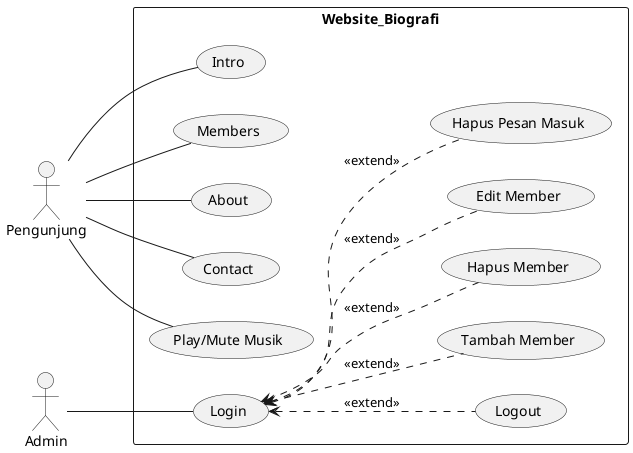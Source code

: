 @startuml Website Biografi
left to right direction

actor Pengunjung
actor Admin

rectangle Website_Biografi {
    Pengunjung -- (Intro)
    Pengunjung -- (Members)
    Pengunjung -- (About)
    Pengunjung -- (Contact)
    Pengunjung -- (Play/Mute Musik)

    Admin -- (Login)

    (Login) <.. (Logout) : <<extend>>
    (Login) <.. (Tambah Member) : <<extend>>
    (Login) <.. (Hapus Member) : <<extend>>
    (Login) <.. (Edit Member) : <<extend>>
    (Login) <.. (Hapus Pesan Masuk) : <<extend>>
}

@enduml